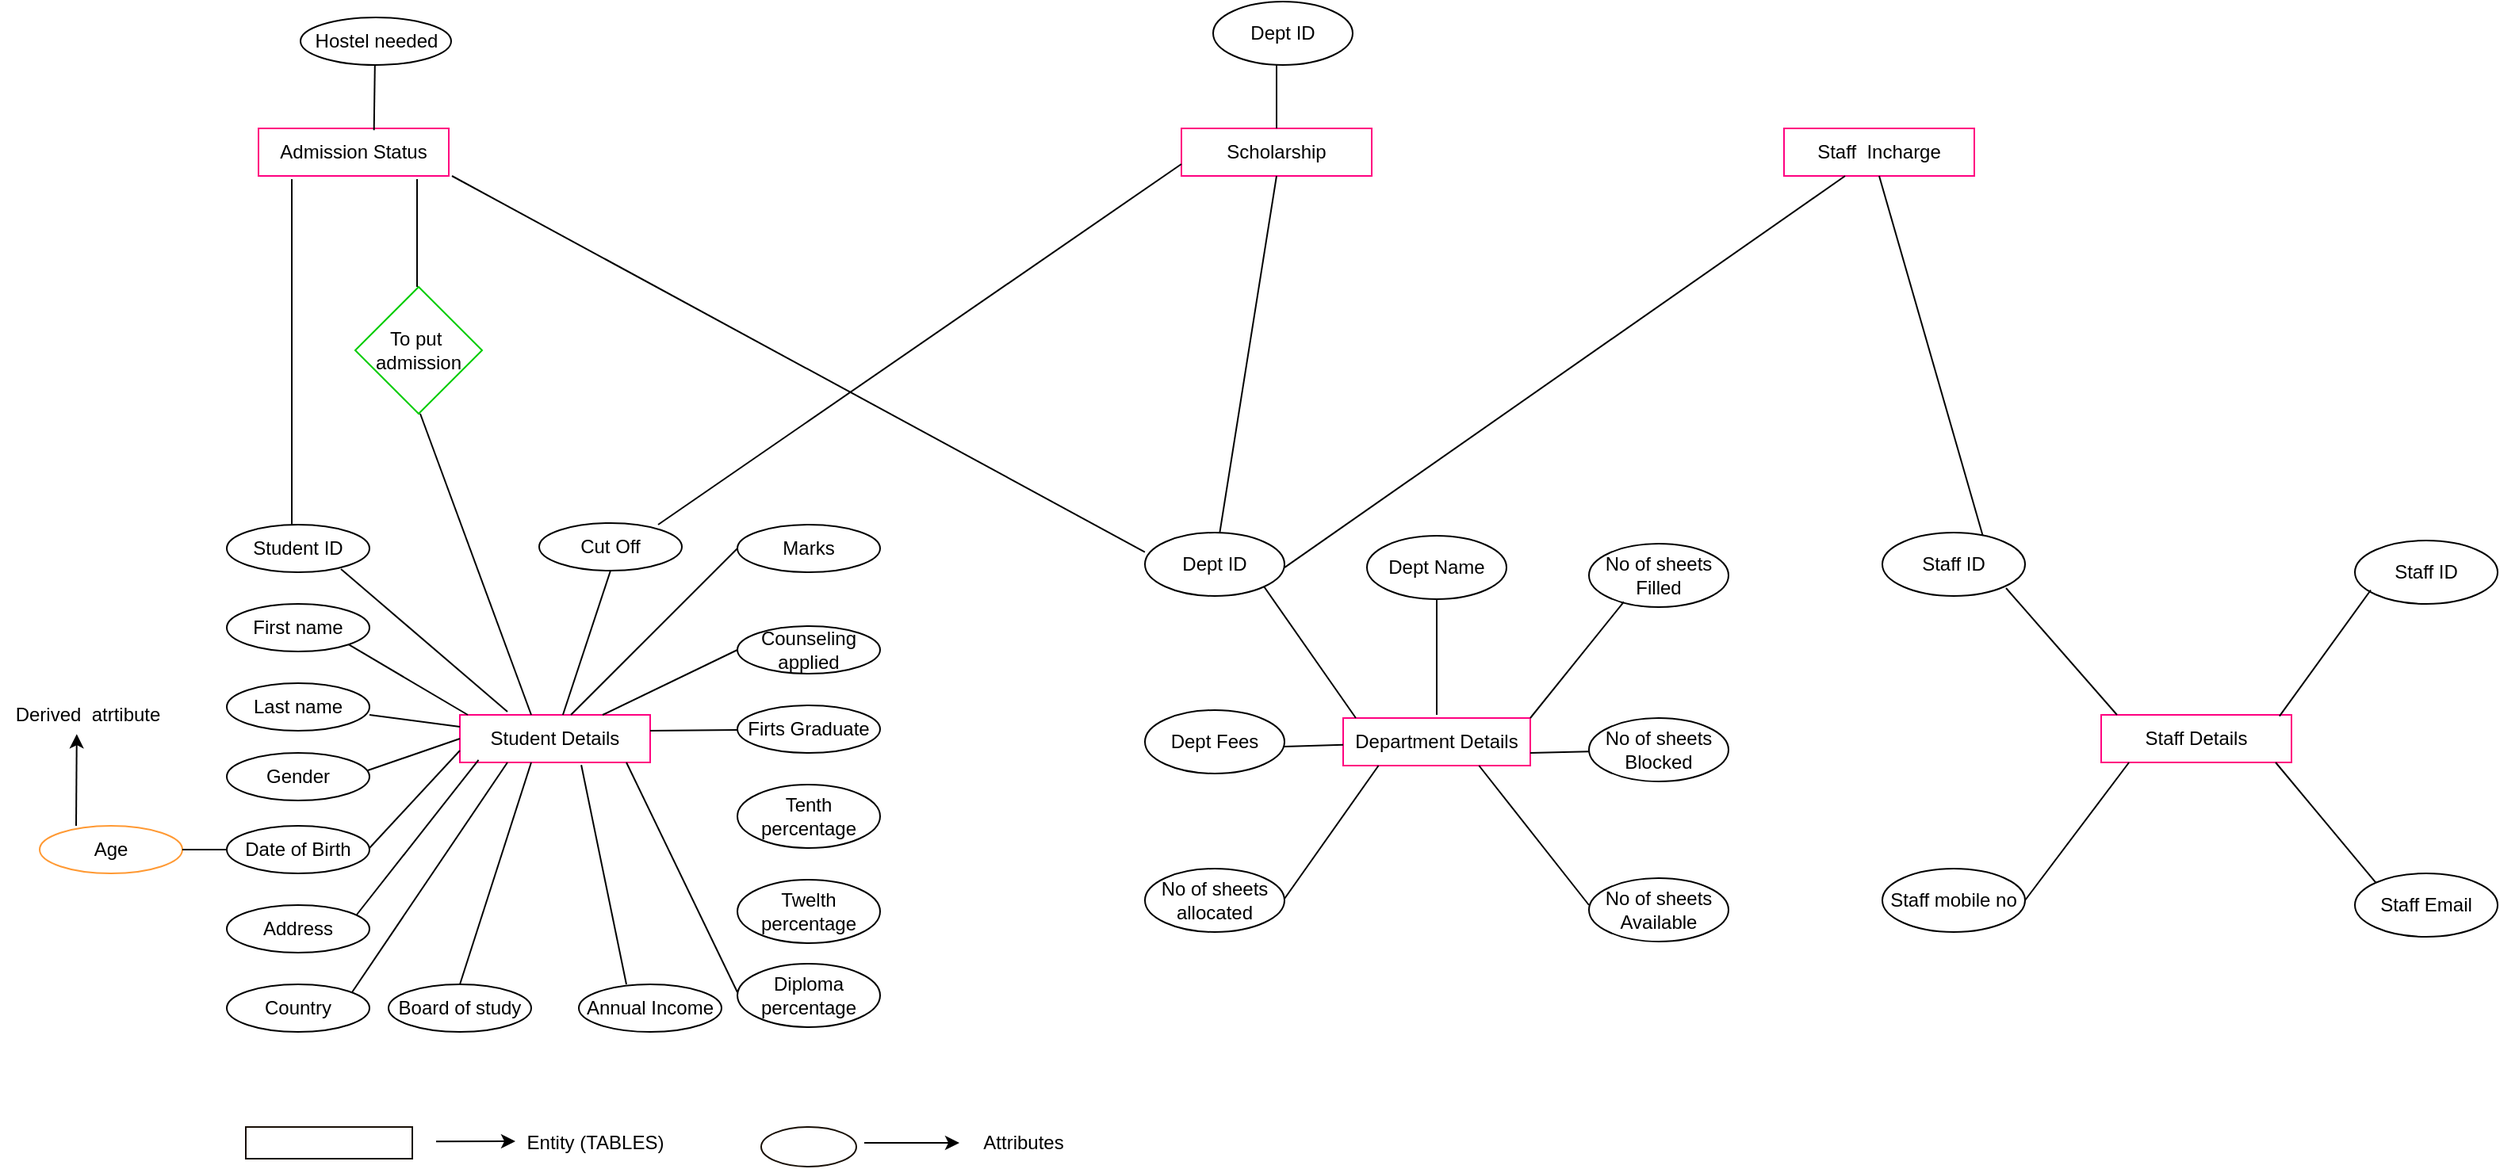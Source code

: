 <mxfile version="20.2.7" type="device"><diagram id="0IpOofwXRYcT40n-Q4GS" name="Page-1"><mxGraphModel dx="2554" dy="1841" grid="1" gridSize="10" guides="1" tooltips="1" connect="1" arrows="1" fold="1" page="1" pageScale="1" pageWidth="850" pageHeight="1100" math="0" shadow="0"><root><mxCell id="0"/><mxCell id="1" parent="0"/><mxCell id="CxFSuQfLMDvZR8_Fu3jL-2" value="Student Details" style="rounded=0;whiteSpace=wrap;html=1;strokeColor=#FF0080;" vertex="1" parent="1"><mxGeometry x="185" y="160" width="120" height="30" as="geometry"/></mxCell><mxCell id="CxFSuQfLMDvZR8_Fu3jL-3" value="Student ID" style="ellipse;whiteSpace=wrap;html=1;" vertex="1" parent="1"><mxGeometry x="38" y="40" width="90" height="30" as="geometry"/></mxCell><mxCell id="CxFSuQfLMDvZR8_Fu3jL-5" value="First name" style="ellipse;whiteSpace=wrap;html=1;" vertex="1" parent="1"><mxGeometry x="38" y="90" width="90" height="30" as="geometry"/></mxCell><mxCell id="CxFSuQfLMDvZR8_Fu3jL-6" value="Date of Birth" style="ellipse;whiteSpace=wrap;html=1;" vertex="1" parent="1"><mxGeometry x="38" y="230" width="90" height="30" as="geometry"/></mxCell><mxCell id="CxFSuQfLMDvZR8_Fu3jL-7" value="Gender" style="ellipse;whiteSpace=wrap;html=1;" vertex="1" parent="1"><mxGeometry x="38" y="184" width="90" height="30" as="geometry"/></mxCell><mxCell id="CxFSuQfLMDvZR8_Fu3jL-8" value="Address" style="ellipse;whiteSpace=wrap;html=1;" vertex="1" parent="1"><mxGeometry x="38" y="280" width="90" height="30" as="geometry"/></mxCell><mxCell id="CxFSuQfLMDvZR8_Fu3jL-12" value="Country" style="ellipse;whiteSpace=wrap;html=1;" vertex="1" parent="1"><mxGeometry x="38" y="330" width="90" height="30" as="geometry"/></mxCell><mxCell id="CxFSuQfLMDvZR8_Fu3jL-13" value="Marks" style="ellipse;whiteSpace=wrap;html=1;" vertex="1" parent="1"><mxGeometry x="360" y="40" width="90" height="30" as="geometry"/></mxCell><mxCell id="CxFSuQfLMDvZR8_Fu3jL-14" value="Diploma percentage" style="ellipse;whiteSpace=wrap;html=1;" vertex="1" parent="1"><mxGeometry x="360" y="317" width="90" height="40" as="geometry"/></mxCell><mxCell id="CxFSuQfLMDvZR8_Fu3jL-15" value="Twelth percentage" style="ellipse;whiteSpace=wrap;html=1;" vertex="1" parent="1"><mxGeometry x="360" y="264" width="90" height="40" as="geometry"/></mxCell><mxCell id="CxFSuQfLMDvZR8_Fu3jL-16" value="Tenth percentage" style="ellipse;whiteSpace=wrap;html=1;" vertex="1" parent="1"><mxGeometry x="360" y="204" width="90" height="40" as="geometry"/></mxCell><mxCell id="CxFSuQfLMDvZR8_Fu3jL-17" value="Cut Off" style="ellipse;whiteSpace=wrap;html=1;" vertex="1" parent="1"><mxGeometry x="235" y="39" width="90" height="30" as="geometry"/></mxCell><mxCell id="CxFSuQfLMDvZR8_Fu3jL-18" value="Firts Graduate" style="ellipse;whiteSpace=wrap;html=1;" vertex="1" parent="1"><mxGeometry x="360" y="154" width="90" height="30" as="geometry"/></mxCell><mxCell id="CxFSuQfLMDvZR8_Fu3jL-19" value="Counseling applied" style="ellipse;whiteSpace=wrap;html=1;" vertex="1" parent="1"><mxGeometry x="360" y="104" width="90" height="30" as="geometry"/></mxCell><mxCell id="CxFSuQfLMDvZR8_Fu3jL-22" value="Last name" style="ellipse;whiteSpace=wrap;html=1;" vertex="1" parent="1"><mxGeometry x="38" y="140" width="90" height="30" as="geometry"/></mxCell><mxCell id="CxFSuQfLMDvZR8_Fu3jL-23" value="Annual Income" style="ellipse;whiteSpace=wrap;html=1;" vertex="1" parent="1"><mxGeometry x="260" y="330" width="90" height="30" as="geometry"/></mxCell><mxCell id="CxFSuQfLMDvZR8_Fu3jL-24" value="Board of study" style="ellipse;whiteSpace=wrap;html=1;" vertex="1" parent="1"><mxGeometry x="140" y="330" width="90" height="30" as="geometry"/></mxCell><mxCell id="CxFSuQfLMDvZR8_Fu3jL-25" value="Age" style="ellipse;whiteSpace=wrap;html=1;strokeColor=#FF9933;" vertex="1" parent="1"><mxGeometry x="-80" y="230" width="90" height="30" as="geometry"/></mxCell><mxCell id="CxFSuQfLMDvZR8_Fu3jL-28" value="" style="endArrow=none;html=1;rounded=0;" edge="1" parent="1"><mxGeometry width="50" height="50" relative="1" as="geometry"><mxPoint x="185" y="330" as="sourcePoint"/><mxPoint x="230" y="190" as="targetPoint"/></mxGeometry></mxCell><mxCell id="CxFSuQfLMDvZR8_Fu3jL-29" value="" style="endArrow=none;html=1;rounded=0;entryX=0.25;entryY=1;entryDx=0;entryDy=0;" edge="1" parent="1" target="CxFSuQfLMDvZR8_Fu3jL-2"><mxGeometry width="50" height="50" relative="1" as="geometry"><mxPoint x="117" y="335" as="sourcePoint"/><mxPoint x="167" y="285" as="targetPoint"/></mxGeometry></mxCell><mxCell id="CxFSuQfLMDvZR8_Fu3jL-30" value="" style="endArrow=none;html=1;rounded=0;entryX=0.638;entryY=1.053;entryDx=0;entryDy=0;entryPerimeter=0;" edge="1" parent="1" target="CxFSuQfLMDvZR8_Fu3jL-2"><mxGeometry width="50" height="50" relative="1" as="geometry"><mxPoint x="290" y="330" as="sourcePoint"/><mxPoint x="335" y="190" as="targetPoint"/></mxGeometry></mxCell><mxCell id="CxFSuQfLMDvZR8_Fu3jL-31" value="" style="endArrow=none;html=1;rounded=0;" edge="1" parent="1"><mxGeometry width="50" height="50" relative="1" as="geometry"><mxPoint x="360" y="335" as="sourcePoint"/><mxPoint x="290" y="190" as="targetPoint"/></mxGeometry></mxCell><mxCell id="CxFSuQfLMDvZR8_Fu3jL-32" value="" style="endArrow=none;html=1;rounded=0;entryX=0.098;entryY=0.947;entryDx=0;entryDy=0;entryPerimeter=0;" edge="1" parent="1" target="CxFSuQfLMDvZR8_Fu3jL-2"><mxGeometry width="50" height="50" relative="1" as="geometry"><mxPoint x="120" y="286" as="sourcePoint"/><mxPoint x="218" y="141" as="targetPoint"/></mxGeometry></mxCell><mxCell id="CxFSuQfLMDvZR8_Fu3jL-33" value="" style="endArrow=none;html=1;rounded=0;entryX=0;entryY=0.75;entryDx=0;entryDy=0;" edge="1" parent="1" target="CxFSuQfLMDvZR8_Fu3jL-2"><mxGeometry width="50" height="50" relative="1" as="geometry"><mxPoint x="128" y="244" as="sourcePoint"/><mxPoint x="180" y="180" as="targetPoint"/></mxGeometry></mxCell><mxCell id="CxFSuQfLMDvZR8_Fu3jL-34" value="" style="endArrow=none;html=1;rounded=0;entryX=0;entryY=0.5;entryDx=0;entryDy=0;" edge="1" parent="1" target="CxFSuQfLMDvZR8_Fu3jL-2"><mxGeometry width="50" height="50" relative="1" as="geometry"><mxPoint x="127" y="195" as="sourcePoint"/><mxPoint x="225" y="50" as="targetPoint"/></mxGeometry></mxCell><mxCell id="CxFSuQfLMDvZR8_Fu3jL-35" value="" style="endArrow=none;html=1;rounded=0;entryX=0;entryY=0.25;entryDx=0;entryDy=0;" edge="1" parent="1" target="CxFSuQfLMDvZR8_Fu3jL-2"><mxGeometry width="50" height="50" relative="1" as="geometry"><mxPoint x="128" y="160" as="sourcePoint"/><mxPoint x="226" y="15" as="targetPoint"/></mxGeometry></mxCell><mxCell id="CxFSuQfLMDvZR8_Fu3jL-36" value="" style="endArrow=none;html=1;rounded=0;exitX=1;exitY=1;exitDx=0;exitDy=0;" edge="1" parent="1" source="CxFSuQfLMDvZR8_Fu3jL-5"><mxGeometry width="50" height="50" relative="1" as="geometry"><mxPoint x="128" y="134" as="sourcePoint"/><mxPoint x="190" y="160" as="targetPoint"/></mxGeometry></mxCell><mxCell id="CxFSuQfLMDvZR8_Fu3jL-38" value="" style="endArrow=none;html=1;rounded=0;" edge="1" parent="1"><mxGeometry width="50" height="50" relative="1" as="geometry"><mxPoint x="110" y="68" as="sourcePoint"/><mxPoint x="215" y="158" as="targetPoint"/></mxGeometry></mxCell><mxCell id="CxFSuQfLMDvZR8_Fu3jL-42" value="" style="endArrow=none;html=1;rounded=0;entryX=0.5;entryY=1;entryDx=0;entryDy=0;" edge="1" parent="1" source="CxFSuQfLMDvZR8_Fu3jL-2" target="CxFSuQfLMDvZR8_Fu3jL-17"><mxGeometry width="50" height="50" relative="1" as="geometry"><mxPoint x="260" y="160" as="sourcePoint"/><mxPoint x="305" y="154.5" as="targetPoint"/><Array as="points"/></mxGeometry></mxCell><mxCell id="CxFSuQfLMDvZR8_Fu3jL-43" value="" style="endArrow=none;html=1;rounded=0;entryX=0;entryY=0.5;entryDx=0;entryDy=0;" edge="1" parent="1" target="CxFSuQfLMDvZR8_Fu3jL-13"><mxGeometry width="50" height="50" relative="1" as="geometry"><mxPoint x="255" y="160" as="sourcePoint"/><mxPoint x="255" y="80" as="targetPoint"/><Array as="points"/></mxGeometry></mxCell><mxCell id="CxFSuQfLMDvZR8_Fu3jL-44" value="" style="endArrow=none;html=1;rounded=0;entryX=0;entryY=0.5;entryDx=0;entryDy=0;exitX=0.75;exitY=0;exitDx=0;exitDy=0;" edge="1" parent="1" source="CxFSuQfLMDvZR8_Fu3jL-2" target="CxFSuQfLMDvZR8_Fu3jL-19"><mxGeometry width="50" height="50" relative="1" as="geometry"><mxPoint x="265" y="170" as="sourcePoint"/><mxPoint x="370" y="65" as="targetPoint"/><Array as="points"/></mxGeometry></mxCell><mxCell id="CxFSuQfLMDvZR8_Fu3jL-46" value="" style="endArrow=none;html=1;rounded=0;entryX=0;entryY=0.5;entryDx=0;entryDy=0;" edge="1" parent="1" target="CxFSuQfLMDvZR8_Fu3jL-6"><mxGeometry width="50" height="50" relative="1" as="geometry"><mxPoint x="10" y="245" as="sourcePoint"/><mxPoint x="60" y="199" as="targetPoint"/></mxGeometry></mxCell><mxCell id="CxFSuQfLMDvZR8_Fu3jL-49" value="" style="endArrow=none;html=1;rounded=0;exitX=0.75;exitY=0;exitDx=0;exitDy=0;" edge="1" parent="1" target="CxFSuQfLMDvZR8_Fu3jL-18"><mxGeometry width="50" height="50" relative="1" as="geometry"><mxPoint x="305" y="170" as="sourcePoint"/><mxPoint x="390" y="129" as="targetPoint"/><Array as="points"/></mxGeometry></mxCell><mxCell id="CxFSuQfLMDvZR8_Fu3jL-58" value="Department Details" style="rounded=0;whiteSpace=wrap;html=1;strokeColor=#FF0080;" vertex="1" parent="1"><mxGeometry x="742" y="162" width="118" height="30" as="geometry"/></mxCell><mxCell id="CxFSuQfLMDvZR8_Fu3jL-59" value="No of sheets allocated" style="ellipse;whiteSpace=wrap;html=1;" vertex="1" parent="1"><mxGeometry x="617" y="257" width="88" height="40" as="geometry"/></mxCell><mxCell id="CxFSuQfLMDvZR8_Fu3jL-60" value="Dept Fees" style="ellipse;whiteSpace=wrap;html=1;" vertex="1" parent="1"><mxGeometry x="617" y="157" width="88" height="40" as="geometry"/></mxCell><mxCell id="CxFSuQfLMDvZR8_Fu3jL-61" value="Dept Name" style="ellipse;whiteSpace=wrap;html=1;" vertex="1" parent="1"><mxGeometry x="757" y="47" width="88" height="40" as="geometry"/></mxCell><mxCell id="CxFSuQfLMDvZR8_Fu3jL-62" value="Dept ID" style="ellipse;whiteSpace=wrap;html=1;" vertex="1" parent="1"><mxGeometry x="617" y="45" width="88" height="40" as="geometry"/></mxCell><mxCell id="CxFSuQfLMDvZR8_Fu3jL-63" value="No of sheets Available" style="ellipse;whiteSpace=wrap;html=1;" vertex="1" parent="1"><mxGeometry x="897" y="263" width="88" height="40" as="geometry"/></mxCell><mxCell id="CxFSuQfLMDvZR8_Fu3jL-64" value="No of sheets Blocked" style="ellipse;whiteSpace=wrap;html=1;" vertex="1" parent="1"><mxGeometry x="897" y="162" width="88" height="40" as="geometry"/></mxCell><mxCell id="CxFSuQfLMDvZR8_Fu3jL-65" value="No of sheets Filled" style="ellipse;whiteSpace=wrap;html=1;" vertex="1" parent="1"><mxGeometry x="897" y="52" width="88" height="40" as="geometry"/></mxCell><mxCell id="CxFSuQfLMDvZR8_Fu3jL-69" value="Staff Details" style="rounded=0;whiteSpace=wrap;html=1;strokeColor=#FF0080;" vertex="1" parent="1"><mxGeometry x="1220" y="160" width="120" height="30" as="geometry"/></mxCell><mxCell id="CxFSuQfLMDvZR8_Fu3jL-70" value="Staff ID" style="ellipse;whiteSpace=wrap;html=1;" vertex="1" parent="1"><mxGeometry x="1082" y="45" width="90" height="40" as="geometry"/></mxCell><mxCell id="CxFSuQfLMDvZR8_Fu3jL-71" value="Staff ID" style="ellipse;whiteSpace=wrap;html=1;" vertex="1" parent="1"><mxGeometry x="1380" y="50" width="90" height="40" as="geometry"/></mxCell><mxCell id="CxFSuQfLMDvZR8_Fu3jL-72" value="Staff Email" style="ellipse;whiteSpace=wrap;html=1;" vertex="1" parent="1"><mxGeometry x="1380" y="260" width="90" height="40" as="geometry"/></mxCell><mxCell id="CxFSuQfLMDvZR8_Fu3jL-73" value="Staff mobile no" style="ellipse;whiteSpace=wrap;html=1;" vertex="1" parent="1"><mxGeometry x="1082" y="257" width="90" height="40" as="geometry"/></mxCell><mxCell id="CxFSuQfLMDvZR8_Fu3jL-74" value="" style="endArrow=none;html=1;rounded=0;" edge="1" parent="1"><mxGeometry width="50" height="50" relative="1" as="geometry"><mxPoint x="1230" y="160" as="sourcePoint"/><mxPoint x="1160" y="80" as="targetPoint"/></mxGeometry></mxCell><mxCell id="CxFSuQfLMDvZR8_Fu3jL-75" value="" style="endArrow=none;html=1;rounded=0;exitX=0.937;exitY=0.027;exitDx=0;exitDy=0;exitPerimeter=0;" edge="1" parent="1" source="CxFSuQfLMDvZR8_Fu3jL-69"><mxGeometry width="50" height="50" relative="1" as="geometry"><mxPoint x="1460" y="168.75" as="sourcePoint"/><mxPoint x="1390" y="81.25" as="targetPoint"/></mxGeometry></mxCell><mxCell id="CxFSuQfLMDvZR8_Fu3jL-76" value="" style="endArrow=none;html=1;rounded=0;exitX=0;exitY=0;exitDx=0;exitDy=0;" edge="1" parent="1" source="CxFSuQfLMDvZR8_Fu3jL-72"><mxGeometry width="50" height="50" relative="1" as="geometry"><mxPoint x="1400" y="277.5" as="sourcePoint"/><mxPoint x="1330" y="190" as="targetPoint"/></mxGeometry></mxCell><mxCell id="CxFSuQfLMDvZR8_Fu3jL-77" value="" style="endArrow=none;html=1;rounded=0;exitX=1;exitY=0.5;exitDx=0;exitDy=0;" edge="1" parent="1" source="CxFSuQfLMDvZR8_Fu3jL-73"><mxGeometry width="50" height="50" relative="1" as="geometry"><mxPoint x="1180" y="269.56" as="sourcePoint"/><mxPoint x="1237.56" y="190" as="targetPoint"/></mxGeometry></mxCell><mxCell id="CxFSuQfLMDvZR8_Fu3jL-78" value="Staff&amp;nbsp; Incharge" style="rounded=0;whiteSpace=wrap;html=1;strokeColor=#FF0080;" vertex="1" parent="1"><mxGeometry x="1020" y="-210" width="120" height="30" as="geometry"/></mxCell><mxCell id="CxFSuQfLMDvZR8_Fu3jL-79" value="" style="endArrow=none;html=1;rounded=0;exitX=0.704;exitY=0.051;exitDx=0;exitDy=0;exitPerimeter=0;entryX=0.5;entryY=1;entryDx=0;entryDy=0;" edge="1" parent="1" source="CxFSuQfLMDvZR8_Fu3jL-70" target="CxFSuQfLMDvZR8_Fu3jL-78"><mxGeometry width="50" height="50" relative="1" as="geometry"><mxPoint x="1360" y="-52.5" as="sourcePoint"/><mxPoint x="1290" y="-140" as="targetPoint"/></mxGeometry></mxCell><mxCell id="CxFSuQfLMDvZR8_Fu3jL-80" value="" style="endArrow=none;html=1;rounded=0;exitX=0.704;exitY=0.051;exitDx=0;exitDy=0;exitPerimeter=0;entryX=0.189;entryY=1;entryDx=0;entryDy=0;entryPerimeter=0;" edge="1" parent="1" target="CxFSuQfLMDvZR8_Fu3jL-58"><mxGeometry width="50" height="50" relative="1" as="geometry"><mxPoint x="705.0" y="276.02" as="sourcePoint"/><mxPoint x="808.64" y="61.98" as="targetPoint"/></mxGeometry></mxCell><mxCell id="CxFSuQfLMDvZR8_Fu3jL-81" value="" style="endArrow=none;html=1;rounded=0;" edge="1" parent="1" target="CxFSuQfLMDvZR8_Fu3jL-58"><mxGeometry width="50" height="50" relative="1" as="geometry"><mxPoint x="705" y="180" as="sourcePoint"/><mxPoint x="764.302" y="99.98" as="targetPoint"/></mxGeometry></mxCell><mxCell id="CxFSuQfLMDvZR8_Fu3jL-82" value="" style="endArrow=none;html=1;rounded=0;entryX=0.189;entryY=1;entryDx=0;entryDy=0;entryPerimeter=0;" edge="1" parent="1"><mxGeometry width="50" height="50" relative="1" as="geometry"><mxPoint x="897" y="280" as="sourcePoint"/><mxPoint x="827.652" y="192" as="targetPoint"/></mxGeometry></mxCell><mxCell id="CxFSuQfLMDvZR8_Fu3jL-83" value="" style="endArrow=none;html=1;rounded=0;exitX=0.704;exitY=0.051;exitDx=0;exitDy=0;exitPerimeter=0;entryX=0.25;entryY=0.917;entryDx=0;entryDy=0;entryPerimeter=0;" edge="1" parent="1" target="CxFSuQfLMDvZR8_Fu3jL-65"><mxGeometry width="50" height="50" relative="1" as="geometry"><mxPoint x="860" y="162.0" as="sourcePoint"/><mxPoint x="910" y="90" as="targetPoint"/></mxGeometry></mxCell><mxCell id="CxFSuQfLMDvZR8_Fu3jL-84" value="" style="endArrow=none;html=1;rounded=0;" edge="1" parent="1" target="CxFSuQfLMDvZR8_Fu3jL-61"><mxGeometry width="50" height="50" relative="1" as="geometry"><mxPoint x="801" y="160" as="sourcePoint"/><mxPoint x="869.0" y="88.68" as="targetPoint"/></mxGeometry></mxCell><mxCell id="CxFSuQfLMDvZR8_Fu3jL-85" value="" style="endArrow=none;html=1;rounded=0;exitX=0.704;exitY=0.051;exitDx=0;exitDy=0;exitPerimeter=0;" edge="1" parent="1" target="CxFSuQfLMDvZR8_Fu3jL-64"><mxGeometry width="50" height="50" relative="1" as="geometry"><mxPoint x="860" y="184" as="sourcePoint"/><mxPoint x="919.0" y="110.68" as="targetPoint"/></mxGeometry></mxCell><mxCell id="CxFSuQfLMDvZR8_Fu3jL-86" value="" style="endArrow=none;html=1;rounded=0;exitX=0.704;exitY=0.051;exitDx=0;exitDy=0;exitPerimeter=0;entryX=1;entryY=1;entryDx=0;entryDy=0;" edge="1" parent="1" target="CxFSuQfLMDvZR8_Fu3jL-62"><mxGeometry width="50" height="50" relative="1" as="geometry"><mxPoint x="750" y="162" as="sourcePoint"/><mxPoint x="809.0" y="88.68" as="targetPoint"/></mxGeometry></mxCell><mxCell id="CxFSuQfLMDvZR8_Fu3jL-87" value="" style="endArrow=none;html=1;rounded=0;exitX=0.704;exitY=0.051;exitDx=0;exitDy=0;exitPerimeter=0;" edge="1" parent="1" target="CxFSuQfLMDvZR8_Fu3jL-78"><mxGeometry width="50" height="50" relative="1" as="geometry"><mxPoint x="705.0" y="67.04" as="sourcePoint"/><mxPoint x="619.64" y="-150.0" as="targetPoint"/></mxGeometry></mxCell><mxCell id="CxFSuQfLMDvZR8_Fu3jL-88" value="Scholarship" style="rounded=0;whiteSpace=wrap;html=1;strokeColor=#FF0080;" vertex="1" parent="1"><mxGeometry x="640" y="-210" width="120" height="30" as="geometry"/></mxCell><mxCell id="CxFSuQfLMDvZR8_Fu3jL-89" value="" style="endArrow=none;html=1;rounded=0;entryX=0;entryY=0.75;entryDx=0;entryDy=0;" edge="1" parent="1" target="CxFSuQfLMDvZR8_Fu3jL-88"><mxGeometry width="50" height="50" relative="1" as="geometry"><mxPoint x="310" y="40" as="sourcePoint"/><mxPoint x="395" y="-55" as="targetPoint"/><Array as="points"/></mxGeometry></mxCell><mxCell id="CxFSuQfLMDvZR8_Fu3jL-90" value="" style="endArrow=none;html=1;rounded=0;entryX=0.5;entryY=1;entryDx=0;entryDy=0;" edge="1" parent="1" source="CxFSuQfLMDvZR8_Fu3jL-62" target="CxFSuQfLMDvZR8_Fu3jL-88"><mxGeometry width="50" height="50" relative="1" as="geometry"><mxPoint x="775.36" y="37.04" as="sourcePoint"/><mxPoint x="720" y="-180.0" as="targetPoint"/></mxGeometry></mxCell><mxCell id="CxFSuQfLMDvZR8_Fu3jL-91" value="Dept ID" style="ellipse;whiteSpace=wrap;html=1;" vertex="1" parent="1"><mxGeometry x="660" y="-290" width="88" height="40" as="geometry"/></mxCell><mxCell id="CxFSuQfLMDvZR8_Fu3jL-92" value="" style="endArrow=none;html=1;rounded=0;" edge="1" parent="1"><mxGeometry width="50" height="50" relative="1" as="geometry"><mxPoint x="700" y="-210" as="sourcePoint"/><mxPoint x="700" y="-250" as="targetPoint"/></mxGeometry></mxCell><mxCell id="CxFSuQfLMDvZR8_Fu3jL-93" value="Admission Status" style="rounded=0;whiteSpace=wrap;html=1;strokeColor=#FF0080;" vertex="1" parent="1"><mxGeometry x="58" y="-210" width="120" height="30" as="geometry"/></mxCell><mxCell id="CxFSuQfLMDvZR8_Fu3jL-94" value="Hostel needed" style="ellipse;whiteSpace=wrap;html=1;direction=south;" vertex="1" parent="1"><mxGeometry x="84.5" y="-280" width="95" height="30" as="geometry"/></mxCell><mxCell id="CxFSuQfLMDvZR8_Fu3jL-95" value="" style="endArrow=none;html=1;rounded=0;entryX=0.5;entryY=1;entryDx=0;entryDy=0;exitX=0.607;exitY=0.038;exitDx=0;exitDy=0;exitPerimeter=0;" edge="1" parent="1" source="CxFSuQfLMDvZR8_Fu3jL-93"><mxGeometry width="50" height="50" relative="1" as="geometry"><mxPoint x="170" y="-230" as="sourcePoint"/><mxPoint x="131.41" y="-250" as="targetPoint"/><Array as="points"/></mxGeometry></mxCell><mxCell id="CxFSuQfLMDvZR8_Fu3jL-96" value="" style="endArrow=none;html=1;rounded=0;exitX=0.175;exitY=1.067;exitDx=0;exitDy=0;exitPerimeter=0;" edge="1" parent="1" source="CxFSuQfLMDvZR8_Fu3jL-93"><mxGeometry width="50" height="50" relative="1" as="geometry"><mxPoint y="-50" as="sourcePoint"/><mxPoint x="79" y="40" as="targetPoint"/></mxGeometry></mxCell><mxCell id="CxFSuQfLMDvZR8_Fu3jL-97" value="" style="endArrow=none;html=1;rounded=0;entryX=0.011;entryY=0.307;entryDx=0;entryDy=0;entryPerimeter=0;" edge="1" parent="1"><mxGeometry width="50" height="50" relative="1" as="geometry"><mxPoint x="180" y="-180" as="sourcePoint"/><mxPoint x="616.968" y="57.28" as="targetPoint"/></mxGeometry></mxCell><mxCell id="CxFSuQfLMDvZR8_Fu3jL-98" value="To put&amp;nbsp; admission" style="rhombus;whiteSpace=wrap;html=1;strokeColor=#00CC00;" vertex="1" parent="1"><mxGeometry x="119" y="-110" width="80" height="80" as="geometry"/></mxCell><mxCell id="CxFSuQfLMDvZR8_Fu3jL-99" value="" style="endArrow=none;html=1;rounded=0;" edge="1" parent="1"><mxGeometry width="50" height="50" relative="1" as="geometry"><mxPoint x="160" y="-30" as="sourcePoint"/><mxPoint x="230" y="160" as="targetPoint"/></mxGeometry></mxCell><mxCell id="CxFSuQfLMDvZR8_Fu3jL-100" value="" style="endArrow=none;html=1;rounded=0;exitX=0.175;exitY=1.067;exitDx=0;exitDy=0;exitPerimeter=0;" edge="1" parent="1"><mxGeometry width="50" height="50" relative="1" as="geometry"><mxPoint x="158" y="-177.99" as="sourcePoint"/><mxPoint x="158" y="-110" as="targetPoint"/></mxGeometry></mxCell><mxCell id="CxFSuQfLMDvZR8_Fu3jL-103" value="Derived&amp;nbsp; atrtibute" style="text;html=1;align=center;verticalAlign=middle;resizable=0;points=[];autosize=1;strokeColor=none;fillColor=none;" vertex="1" parent="1"><mxGeometry x="-105" y="145" width="110" height="30" as="geometry"/></mxCell><mxCell id="CxFSuQfLMDvZR8_Fu3jL-109" value="" style="endArrow=classic;html=1;rounded=0;entryX=0.44;entryY=0.904;entryDx=0;entryDy=0;entryPerimeter=0;" edge="1" parent="1" target="CxFSuQfLMDvZR8_Fu3jL-103"><mxGeometry width="50" height="50" relative="1" as="geometry"><mxPoint x="-57" y="230" as="sourcePoint"/><mxPoint x="-50" y="210" as="targetPoint"/></mxGeometry></mxCell><mxCell id="CxFSuQfLMDvZR8_Fu3jL-117" value="" style="rounded=0;whiteSpace=wrap;html=1;strokeColor=#170E05;" vertex="1" parent="1"><mxGeometry x="50" y="420" width="105" height="20" as="geometry"/></mxCell><mxCell id="CxFSuQfLMDvZR8_Fu3jL-118" value="" style="endArrow=classic;html=1;rounded=0;" edge="1" parent="1"><mxGeometry width="50" height="50" relative="1" as="geometry"><mxPoint x="170" y="429.17" as="sourcePoint"/><mxPoint x="220" y="429" as="targetPoint"/></mxGeometry></mxCell><mxCell id="CxFSuQfLMDvZR8_Fu3jL-119" value="Entity (TABLES)" style="text;html=1;align=center;verticalAlign=middle;resizable=0;points=[];autosize=1;strokeColor=none;fillColor=none;" vertex="1" parent="1"><mxGeometry x="215" y="415" width="110" height="30" as="geometry"/></mxCell><mxCell id="CxFSuQfLMDvZR8_Fu3jL-120" value="" style="ellipse;whiteSpace=wrap;html=1;strokeColor=#170E05;" vertex="1" parent="1"><mxGeometry x="375" y="420" width="60" height="25" as="geometry"/></mxCell><mxCell id="CxFSuQfLMDvZR8_Fu3jL-121" value="" style="endArrow=classic;html=1;rounded=0;" edge="1" parent="1"><mxGeometry width="50" height="50" relative="1" as="geometry"><mxPoint x="440" y="430" as="sourcePoint"/><mxPoint x="500" y="430" as="targetPoint"/></mxGeometry></mxCell><mxCell id="CxFSuQfLMDvZR8_Fu3jL-122" value="Attributes" style="text;html=1;align=center;verticalAlign=middle;resizable=0;points=[];autosize=1;strokeColor=none;fillColor=none;" vertex="1" parent="1"><mxGeometry x="505" y="415" width="70" height="30" as="geometry"/></mxCell></root></mxGraphModel></diagram></mxfile>